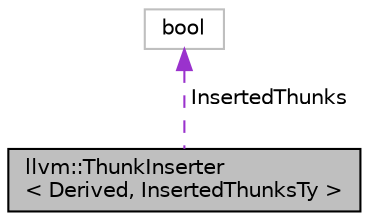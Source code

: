 digraph "llvm::ThunkInserter&lt; Derived, InsertedThunksTy &gt;"
{
 // LATEX_PDF_SIZE
  bgcolor="transparent";
  edge [fontname="Helvetica",fontsize="10",labelfontname="Helvetica",labelfontsize="10"];
  node [fontname="Helvetica",fontsize="10",shape=record];
  Node1 [label="llvm::ThunkInserter\l\< Derived, InsertedThunksTy \>",height=0.2,width=0.4,color="black", fillcolor="grey75", style="filled", fontcolor="black",tooltip=" "];
  Node2 -> Node1 [dir="back",color="darkorchid3",fontsize="10",style="dashed",label=" InsertedThunks" ,fontname="Helvetica"];
  Node2 [label="bool",height=0.2,width=0.4,color="grey75",tooltip=" "];
}

